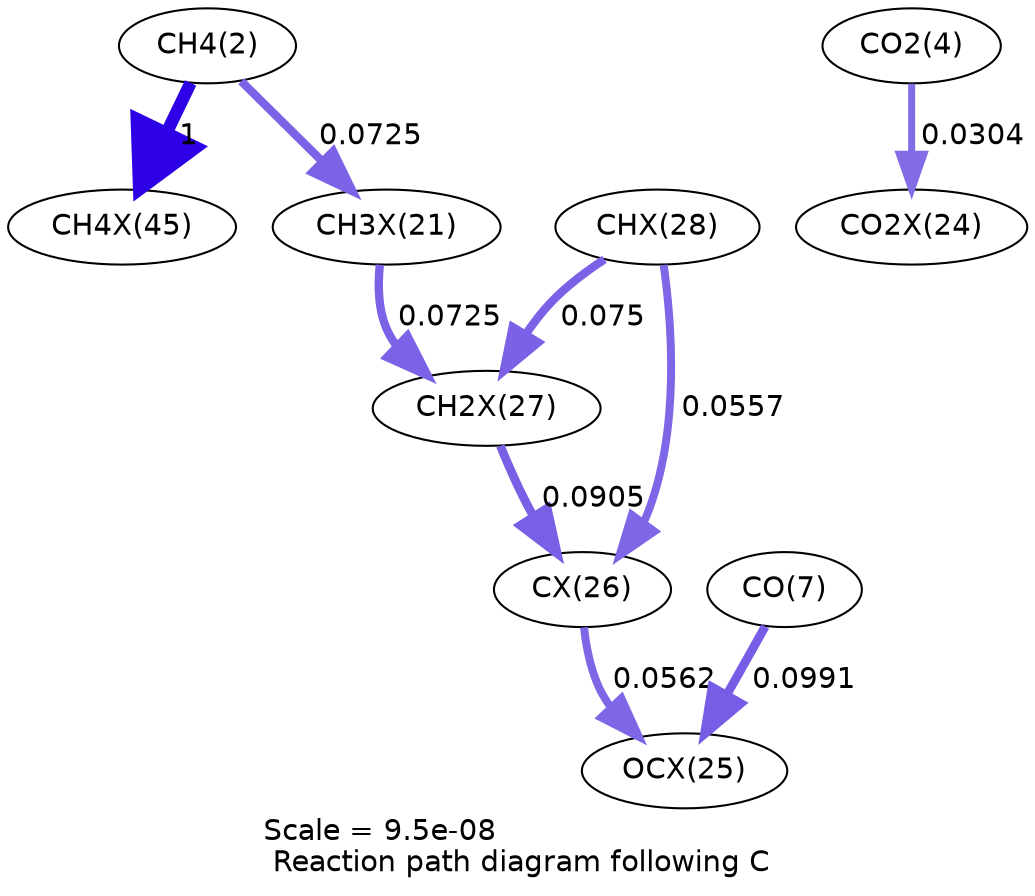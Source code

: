 digraph reaction_paths {
center=1;
s4 -> s32[fontname="Helvetica", penwidth=6, arrowsize=3, color="0.7, 1.5, 0.9"
, label=" 1"];
s4 -> s24[fontname="Helvetica", penwidth=4.02, arrowsize=2.01, color="0.7, 0.572, 0.9"
, label=" 0.0725"];
s24 -> s30[fontname="Helvetica", penwidth=4.02, arrowsize=2.01, color="0.7, 0.572, 0.9"
, label=" 0.0725"];
s31 -> s30[fontname="Helvetica", penwidth=4.04, arrowsize=2.02, color="0.7, 0.575, 0.9"
, label=" 0.075"];
s30 -> s29[fontname="Helvetica", penwidth=4.19, arrowsize=2.09, color="0.7, 0.591, 0.9"
, label=" 0.0905"];
s31 -> s29[fontname="Helvetica", penwidth=3.82, arrowsize=1.91, color="0.7, 0.556, 0.9"
, label=" 0.0557"];
s29 -> s28[fontname="Helvetica", penwidth=3.83, arrowsize=1.91, color="0.7, 0.556, 0.9"
, label=" 0.0562"];
s9 -> s28[fontname="Helvetica", penwidth=4.25, arrowsize=2.13, color="0.7, 0.599, 0.9"
, label=" 0.0991"];
s6 -> s27[fontname="Helvetica", penwidth=3.36, arrowsize=1.68, color="0.7, 0.53, 0.9"
, label=" 0.0304"];
s4 [ fontname="Helvetica", label="CH4(2)"];
s6 [ fontname="Helvetica", label="CO2(4)"];
s9 [ fontname="Helvetica", label="CO(7)"];
s24 [ fontname="Helvetica", label="CH3X(21)"];
s27 [ fontname="Helvetica", label="CO2X(24)"];
s28 [ fontname="Helvetica", label="OCX(25)"];
s29 [ fontname="Helvetica", label="CX(26)"];
s30 [ fontname="Helvetica", label="CH2X(27)"];
s31 [ fontname="Helvetica", label="CHX(28)"];
s32 [ fontname="Helvetica", label="CH4X(45)"];
 label = "Scale = 9.5e-08\l Reaction path diagram following C";
 fontname = "Helvetica";
}
